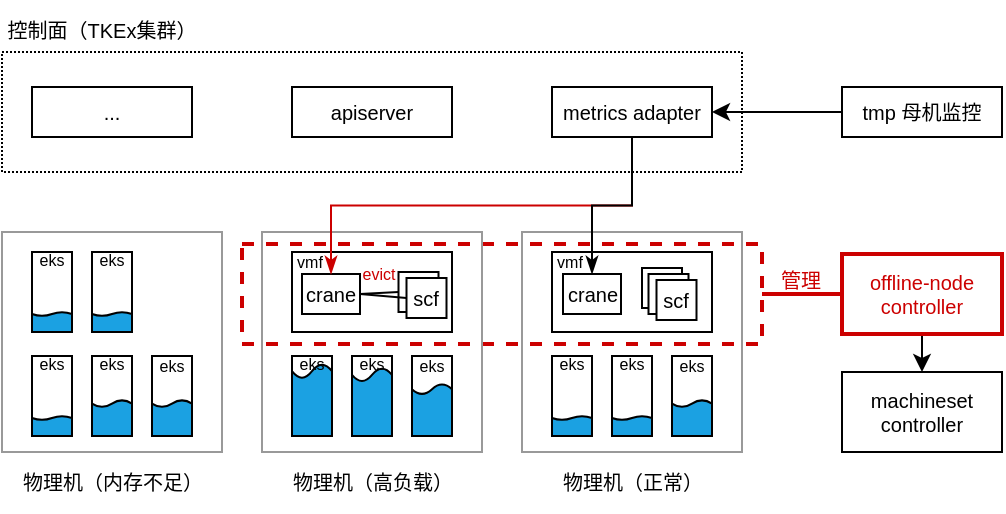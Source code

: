 <mxfile version="24.2.5" type="github">
  <diagram name="第 1 页" id="zitSXmNSvfHHyf0LkOl1">
    <mxGraphModel dx="731" dy="429" grid="0" gridSize="10" guides="1" tooltips="1" connect="1" arrows="1" fold="1" page="1" pageScale="1" pageWidth="827" pageHeight="1169" math="0" shadow="0">
      <root>
        <mxCell id="0" />
        <mxCell id="1" parent="0" />
        <mxCell id="dqSeUdwMj79d5CSX7N9E-89" value="" style="rounded=0;whiteSpace=wrap;html=1;fillColor=none;strokeColor=#CC0000;dashed=1;strokeWidth=2;" vertex="1" parent="1">
          <mxGeometry x="220" y="296" width="260" height="50" as="geometry" />
        </mxCell>
        <mxCell id="dqSeUdwMj79d5CSX7N9E-10" value="" style="rounded=0;whiteSpace=wrap;html=1;fillColor=none;strokeWidth=1;strokeColor=#999999;" vertex="1" parent="1">
          <mxGeometry x="360" y="290" width="110" height="110" as="geometry" />
        </mxCell>
        <mxCell id="dqSeUdwMj79d5CSX7N9E-1" value="" style="rounded=0;whiteSpace=wrap;html=1;dashed=1;dashPattern=1 1;" vertex="1" parent="1">
          <mxGeometry x="100" y="200" width="370" height="60" as="geometry" />
        </mxCell>
        <mxCell id="dqSeUdwMj79d5CSX7N9E-7" value="apiserver" style="whiteSpace=wrap;html=1;fontSize=10;" vertex="1" parent="1">
          <mxGeometry x="245" y="217.5" width="80" height="25" as="geometry" />
        </mxCell>
        <mxCell id="dqSeUdwMj79d5CSX7N9E-8" value="" style="rounded=0;whiteSpace=wrap;html=1;" vertex="1" parent="1">
          <mxGeometry x="375" y="352" width="20" height="40" as="geometry" />
        </mxCell>
        <mxCell id="dqSeUdwMj79d5CSX7N9E-9" value="" style="shape=document;whiteSpace=wrap;html=1;boundedLbl=1;rotation=-180;fillColor=#1ba1e2;fontColor=#ffffff;strokeColor=#000000;size=0.2;" vertex="1" parent="1">
          <mxGeometry x="375" y="382" width="20" height="10" as="geometry" />
        </mxCell>
        <mxCell id="dqSeUdwMj79d5CSX7N9E-24" value="" style="rounded=0;whiteSpace=wrap;html=1;" vertex="1" parent="1">
          <mxGeometry x="405" y="352" width="20" height="40" as="geometry" />
        </mxCell>
        <mxCell id="dqSeUdwMj79d5CSX7N9E-25" value="" style="shape=document;whiteSpace=wrap;html=1;boundedLbl=1;rotation=-180;fillColor=#1ba1e2;fontColor=#ffffff;strokeColor=#000000;size=0.2;" vertex="1" parent="1">
          <mxGeometry x="405" y="382" width="20" height="10" as="geometry" />
        </mxCell>
        <mxCell id="dqSeUdwMj79d5CSX7N9E-26" value="" style="rounded=0;whiteSpace=wrap;html=1;" vertex="1" parent="1">
          <mxGeometry x="435" y="352" width="20" height="40" as="geometry" />
        </mxCell>
        <mxCell id="dqSeUdwMj79d5CSX7N9E-27" value="" style="shape=document;whiteSpace=wrap;html=1;boundedLbl=1;rotation=-180;fillColor=#1ba1e2;fontColor=#ffffff;strokeColor=#000000;size=0.2;" vertex="1" parent="1">
          <mxGeometry x="435" y="374" width="20" height="18" as="geometry" />
        </mxCell>
        <mxCell id="dqSeUdwMj79d5CSX7N9E-35" value="" style="rounded=0;whiteSpace=wrap;html=1;strokeWidth=1;" vertex="1" parent="1">
          <mxGeometry x="375" y="300" width="80" height="40" as="geometry" />
        </mxCell>
        <mxCell id="dqSeUdwMj79d5CSX7N9E-36" value="eks" style="text;html=1;align=center;verticalAlign=middle;whiteSpace=wrap;rounded=0;fontSize=8;" vertex="1" parent="1">
          <mxGeometry x="375" y="349" width="20" height="14" as="geometry" />
        </mxCell>
        <mxCell id="dqSeUdwMj79d5CSX7N9E-38" value="eks" style="text;html=1;align=center;verticalAlign=middle;whiteSpace=wrap;rounded=0;fontSize=8;" vertex="1" parent="1">
          <mxGeometry x="405" y="349" width="20" height="14" as="geometry" />
        </mxCell>
        <mxCell id="dqSeUdwMj79d5CSX7N9E-39" value="eks" style="text;html=1;align=center;verticalAlign=middle;whiteSpace=wrap;rounded=0;fontSize=8;" vertex="1" parent="1">
          <mxGeometry x="435" y="350" width="20" height="14" as="geometry" />
        </mxCell>
        <mxCell id="dqSeUdwMj79d5CSX7N9E-40" value="物理机（正常）" style="text;html=1;align=center;verticalAlign=middle;whiteSpace=wrap;rounded=0;fontSize=10;" vertex="1" parent="1">
          <mxGeometry x="377.5" y="400" width="75" height="30" as="geometry" />
        </mxCell>
        <mxCell id="dqSeUdwMj79d5CSX7N9E-41" value="" style="rounded=0;whiteSpace=wrap;html=1;fillColor=none;strokeWidth=1;strokeColor=#999999;" vertex="1" parent="1">
          <mxGeometry x="230" y="290" width="110" height="110" as="geometry" />
        </mxCell>
        <mxCell id="dqSeUdwMj79d5CSX7N9E-42" value="" style="rounded=0;whiteSpace=wrap;html=1;" vertex="1" parent="1">
          <mxGeometry x="245" y="352" width="20" height="40" as="geometry" />
        </mxCell>
        <mxCell id="dqSeUdwMj79d5CSX7N9E-43" value="" style="shape=document;whiteSpace=wrap;html=1;boundedLbl=1;rotation=-180;fillColor=#1ba1e2;fontColor=#ffffff;strokeColor=#000000;size=0.2;" vertex="1" parent="1">
          <mxGeometry x="245" y="356" width="20" height="36" as="geometry" />
        </mxCell>
        <mxCell id="dqSeUdwMj79d5CSX7N9E-44" value="" style="rounded=0;whiteSpace=wrap;html=1;" vertex="1" parent="1">
          <mxGeometry x="275" y="352" width="20" height="40" as="geometry" />
        </mxCell>
        <mxCell id="dqSeUdwMj79d5CSX7N9E-45" value="" style="shape=document;whiteSpace=wrap;html=1;boundedLbl=1;rotation=-180;fillColor=#1ba1e2;fontColor=#ffffff;strokeColor=#000000;size=0.2;" vertex="1" parent="1">
          <mxGeometry x="275" y="358" width="20" height="34" as="geometry" />
        </mxCell>
        <mxCell id="dqSeUdwMj79d5CSX7N9E-46" value="" style="rounded=0;whiteSpace=wrap;html=1;" vertex="1" parent="1">
          <mxGeometry x="305" y="352" width="20" height="40" as="geometry" />
        </mxCell>
        <mxCell id="dqSeUdwMj79d5CSX7N9E-47" value="" style="shape=document;whiteSpace=wrap;html=1;boundedLbl=1;rotation=-180;fillColor=#1ba1e2;fontColor=#ffffff;strokeColor=#000000;size=0.2;" vertex="1" parent="1">
          <mxGeometry x="305" y="366" width="20" height="26" as="geometry" />
        </mxCell>
        <mxCell id="dqSeUdwMj79d5CSX7N9E-48" value="" style="rounded=0;whiteSpace=wrap;html=1;" vertex="1" parent="1">
          <mxGeometry x="245" y="300" width="80" height="40" as="geometry" />
        </mxCell>
        <mxCell id="dqSeUdwMj79d5CSX7N9E-49" value="eks" style="text;html=1;align=center;verticalAlign=middle;whiteSpace=wrap;rounded=0;fontSize=8;" vertex="1" parent="1">
          <mxGeometry x="245" y="349" width="20" height="14" as="geometry" />
        </mxCell>
        <mxCell id="dqSeUdwMj79d5CSX7N9E-50" value="eks" style="text;html=1;align=center;verticalAlign=middle;whiteSpace=wrap;rounded=0;fontSize=8;" vertex="1" parent="1">
          <mxGeometry x="275" y="349" width="20" height="14" as="geometry" />
        </mxCell>
        <mxCell id="dqSeUdwMj79d5CSX7N9E-51" value="eks" style="text;html=1;align=center;verticalAlign=middle;whiteSpace=wrap;rounded=0;fontSize=8;" vertex="1" parent="1">
          <mxGeometry x="305" y="350" width="20" height="14" as="geometry" />
        </mxCell>
        <mxCell id="dqSeUdwMj79d5CSX7N9E-52" value="物理机（高负载）" style="text;html=1;align=center;verticalAlign=middle;whiteSpace=wrap;rounded=0;fontSize=10;" vertex="1" parent="1">
          <mxGeometry x="233.75" y="400" width="102.5" height="30" as="geometry" />
        </mxCell>
        <mxCell id="dqSeUdwMj79d5CSX7N9E-53" value="" style="rounded=0;whiteSpace=wrap;html=1;strokeWidth=1;strokeColor=#999999;" vertex="1" parent="1">
          <mxGeometry x="100" y="290" width="110" height="110" as="geometry" />
        </mxCell>
        <mxCell id="dqSeUdwMj79d5CSX7N9E-54" value="" style="rounded=0;whiteSpace=wrap;html=1;" vertex="1" parent="1">
          <mxGeometry x="115" y="352" width="20" height="40" as="geometry" />
        </mxCell>
        <mxCell id="dqSeUdwMj79d5CSX7N9E-55" value="" style="shape=document;whiteSpace=wrap;html=1;boundedLbl=1;rotation=-180;fillColor=#1ba1e2;fontColor=#ffffff;strokeColor=#000000;size=0.2;" vertex="1" parent="1">
          <mxGeometry x="115" y="382" width="20" height="10" as="geometry" />
        </mxCell>
        <mxCell id="dqSeUdwMj79d5CSX7N9E-56" value="" style="rounded=0;whiteSpace=wrap;html=1;" vertex="1" parent="1">
          <mxGeometry x="145" y="352" width="20" height="40" as="geometry" />
        </mxCell>
        <mxCell id="dqSeUdwMj79d5CSX7N9E-57" value="" style="shape=document;whiteSpace=wrap;html=1;boundedLbl=1;rotation=-180;fillColor=#1ba1e2;fontColor=#ffffff;strokeColor=#000000;size=0.2;" vertex="1" parent="1">
          <mxGeometry x="145" y="374" width="20" height="18" as="geometry" />
        </mxCell>
        <mxCell id="dqSeUdwMj79d5CSX7N9E-58" value="" style="rounded=0;whiteSpace=wrap;html=1;" vertex="1" parent="1">
          <mxGeometry x="175" y="352" width="20" height="40" as="geometry" />
        </mxCell>
        <mxCell id="dqSeUdwMj79d5CSX7N9E-59" value="" style="shape=document;whiteSpace=wrap;html=1;boundedLbl=1;rotation=-180;fillColor=#1ba1e2;fontColor=#ffffff;strokeColor=#000000;size=0.2;" vertex="1" parent="1">
          <mxGeometry x="175" y="374" width="20" height="18" as="geometry" />
        </mxCell>
        <mxCell id="dqSeUdwMj79d5CSX7N9E-61" value="eks" style="text;html=1;align=center;verticalAlign=middle;whiteSpace=wrap;rounded=0;fontSize=8;" vertex="1" parent="1">
          <mxGeometry x="115" y="349" width="20" height="14" as="geometry" />
        </mxCell>
        <mxCell id="dqSeUdwMj79d5CSX7N9E-62" value="eks" style="text;html=1;align=center;verticalAlign=middle;whiteSpace=wrap;rounded=0;fontSize=8;" vertex="1" parent="1">
          <mxGeometry x="145" y="349" width="20" height="14" as="geometry" />
        </mxCell>
        <mxCell id="dqSeUdwMj79d5CSX7N9E-63" value="eks" style="text;html=1;align=center;verticalAlign=middle;whiteSpace=wrap;rounded=0;fontSize=8;" vertex="1" parent="1">
          <mxGeometry x="175" y="350" width="20" height="14" as="geometry" />
        </mxCell>
        <mxCell id="dqSeUdwMj79d5CSX7N9E-64" value="物理机（内存不足）" style="text;html=1;align=center;verticalAlign=middle;whiteSpace=wrap;rounded=0;fontSize=10;" vertex="1" parent="1">
          <mxGeometry x="108.75" y="400" width="92.5" height="30" as="geometry" />
        </mxCell>
        <mxCell id="dqSeUdwMj79d5CSX7N9E-65" value="" style="rounded=0;whiteSpace=wrap;html=1;" vertex="1" parent="1">
          <mxGeometry x="115" y="300" width="20" height="40" as="geometry" />
        </mxCell>
        <mxCell id="dqSeUdwMj79d5CSX7N9E-66" value="eks" style="text;html=1;align=center;verticalAlign=middle;whiteSpace=wrap;rounded=0;fontSize=8;" vertex="1" parent="1">
          <mxGeometry x="115" y="297" width="20" height="14" as="geometry" />
        </mxCell>
        <mxCell id="dqSeUdwMj79d5CSX7N9E-67" value="" style="shape=document;whiteSpace=wrap;html=1;boundedLbl=1;rotation=-180;fillColor=#1ba1e2;fontColor=#ffffff;strokeColor=#000000;size=0.2;" vertex="1" parent="1">
          <mxGeometry x="115" y="330" width="20" height="10" as="geometry" />
        </mxCell>
        <mxCell id="dqSeUdwMj79d5CSX7N9E-68" value="crane" style="rounded=0;whiteSpace=wrap;html=1;fontSize=10;" vertex="1" parent="1">
          <mxGeometry x="250" y="311" width="29" height="20" as="geometry" />
        </mxCell>
        <mxCell id="dqSeUdwMj79d5CSX7N9E-74" value="" style="rounded=0;whiteSpace=wrap;html=1;fontSize=10;" vertex="1" parent="1">
          <mxGeometry x="298.25" y="310" width="20" height="20" as="geometry" />
        </mxCell>
        <mxCell id="dqSeUdwMj79d5CSX7N9E-73" value="scf" style="rounded=0;whiteSpace=wrap;html=1;fontSize=10;" vertex="1" parent="1">
          <mxGeometry x="302.25" y="313" width="20" height="20" as="geometry" />
        </mxCell>
        <mxCell id="dqSeUdwMj79d5CSX7N9E-75" value="" style="rounded=0;whiteSpace=wrap;html=1;" vertex="1" parent="1">
          <mxGeometry x="145" y="300" width="20" height="40" as="geometry" />
        </mxCell>
        <mxCell id="dqSeUdwMj79d5CSX7N9E-76" value="eks" style="text;html=1;align=center;verticalAlign=middle;whiteSpace=wrap;rounded=0;fontSize=8;" vertex="1" parent="1">
          <mxGeometry x="145" y="297" width="20" height="14" as="geometry" />
        </mxCell>
        <mxCell id="dqSeUdwMj79d5CSX7N9E-77" value="" style="shape=document;whiteSpace=wrap;html=1;boundedLbl=1;rotation=-180;fillColor=#1ba1e2;fontColor=#ffffff;strokeColor=#000000;size=0.2;" vertex="1" parent="1">
          <mxGeometry x="145" y="330" width="20" height="10" as="geometry" />
        </mxCell>
        <mxCell id="dqSeUdwMj79d5CSX7N9E-78" value="crane" style="rounded=0;whiteSpace=wrap;html=1;fontSize=10;" vertex="1" parent="1">
          <mxGeometry x="380.5" y="311" width="29" height="20" as="geometry" />
        </mxCell>
        <mxCell id="dqSeUdwMj79d5CSX7N9E-79" value="" style="rounded=0;whiteSpace=wrap;html=1;fontSize=10;" vertex="1" parent="1">
          <mxGeometry x="420" y="308" width="20" height="20" as="geometry" />
        </mxCell>
        <mxCell id="dqSeUdwMj79d5CSX7N9E-80" value="" style="rounded=0;whiteSpace=wrap;html=1;fontSize=10;" vertex="1" parent="1">
          <mxGeometry x="423.25" y="311" width="20" height="20" as="geometry" />
        </mxCell>
        <mxCell id="dqSeUdwMj79d5CSX7N9E-81" value="scf" style="rounded=0;whiteSpace=wrap;html=1;fontSize=10;" vertex="1" parent="1">
          <mxGeometry x="427.25" y="314" width="20" height="20" as="geometry" />
        </mxCell>
        <mxCell id="dqSeUdwMj79d5CSX7N9E-82" value="控制面（TKEx集群）" style="text;html=1;align=center;verticalAlign=middle;whiteSpace=wrap;rounded=0;fontSize=10;" vertex="1" parent="1">
          <mxGeometry x="100" y="174" width="100" height="30" as="geometry" />
        </mxCell>
        <mxCell id="dqSeUdwMj79d5CSX7N9E-104" style="edgeStyle=orthogonalEdgeStyle;rounded=0;orthogonalLoop=1;jettySize=auto;html=1;exitX=1;exitY=0.5;exitDx=0;exitDy=0;entryX=0;entryY=0.5;entryDx=0;entryDy=0;startArrow=classic;startFill=1;endArrow=none;endFill=0;" edge="1" parent="1" source="dqSeUdwMj79d5CSX7N9E-83" target="dqSeUdwMj79d5CSX7N9E-103">
          <mxGeometry relative="1" as="geometry" />
        </mxCell>
        <mxCell id="dqSeUdwMj79d5CSX7N9E-107" style="edgeStyle=orthogonalEdgeStyle;rounded=0;orthogonalLoop=1;jettySize=auto;html=1;exitX=0.5;exitY=1;exitDx=0;exitDy=0;entryX=0.5;entryY=0;entryDx=0;entryDy=0;endArrow=classicThin;endFill=1;strokeColor=#CC0000;" edge="1" parent="1" source="dqSeUdwMj79d5CSX7N9E-83" target="dqSeUdwMj79d5CSX7N9E-68">
          <mxGeometry relative="1" as="geometry" />
        </mxCell>
        <mxCell id="dqSeUdwMj79d5CSX7N9E-83" value="metrics adapter" style="whiteSpace=wrap;html=1;fontSize=10;" vertex="1" parent="1">
          <mxGeometry x="375" y="217.5" width="80" height="25" as="geometry" />
        </mxCell>
        <mxCell id="dqSeUdwMj79d5CSX7N9E-85" value="..." style="whiteSpace=wrap;html=1;fontSize=10;" vertex="1" parent="1">
          <mxGeometry x="115" y="217.5" width="80" height="25" as="geometry" />
        </mxCell>
        <mxCell id="dqSeUdwMj79d5CSX7N9E-95" style="edgeStyle=orthogonalEdgeStyle;rounded=0;orthogonalLoop=1;jettySize=auto;html=1;exitX=0.5;exitY=1;exitDx=0;exitDy=0;entryX=0.5;entryY=0;entryDx=0;entryDy=0;" edge="1" parent="1" source="dqSeUdwMj79d5CSX7N9E-86" target="dqSeUdwMj79d5CSX7N9E-87">
          <mxGeometry relative="1" as="geometry" />
        </mxCell>
        <mxCell id="dqSeUdwMj79d5CSX7N9E-86" value="offline-node&lt;br&gt;controller" style="whiteSpace=wrap;html=1;fontSize=10;strokeColor=#CC0000;strokeWidth=2;fontColor=#CC0000;" vertex="1" parent="1">
          <mxGeometry x="520" y="301" width="80" height="40" as="geometry" />
        </mxCell>
        <mxCell id="dqSeUdwMj79d5CSX7N9E-87" value="machineset&lt;br&gt;controller" style="whiteSpace=wrap;html=1;fontSize=10;" vertex="1" parent="1">
          <mxGeometry x="520" y="360" width="80" height="40" as="geometry" />
        </mxCell>
        <mxCell id="dqSeUdwMj79d5CSX7N9E-91" style="rounded=0;orthogonalLoop=1;jettySize=auto;html=1;exitX=1;exitY=0.5;exitDx=0;exitDy=0;entryX=0;entryY=0.5;entryDx=0;entryDy=0;endArrow=none;endFill=0;strokeWidth=2;strokeColor=#CC0000;" edge="1" parent="1" source="dqSeUdwMj79d5CSX7N9E-89" target="dqSeUdwMj79d5CSX7N9E-86">
          <mxGeometry relative="1" as="geometry" />
        </mxCell>
        <mxCell id="dqSeUdwMj79d5CSX7N9E-93" value="vmf" style="text;html=1;align=center;verticalAlign=middle;whiteSpace=wrap;rounded=0;fontSize=8;" vertex="1" parent="1">
          <mxGeometry x="374" y="298" width="20" height="14" as="geometry" />
        </mxCell>
        <mxCell id="dqSeUdwMj79d5CSX7N9E-94" value="vmf" style="text;html=1;align=center;verticalAlign=middle;whiteSpace=wrap;rounded=0;fontSize=8;" vertex="1" parent="1">
          <mxGeometry x="244" y="298" width="20" height="14" as="geometry" />
        </mxCell>
        <mxCell id="dqSeUdwMj79d5CSX7N9E-103" value="tmp 母机监控" style="whiteSpace=wrap;html=1;fontSize=10;" vertex="1" parent="1">
          <mxGeometry x="520" y="217.5" width="80" height="25" as="geometry" />
        </mxCell>
        <mxCell id="dqSeUdwMj79d5CSX7N9E-108" value="管理" style="text;html=1;align=center;verticalAlign=middle;resizable=0;points=[];autosize=1;strokeColor=none;fillColor=none;fontSize=10;fontColor=#CC0000;" vertex="1" parent="1">
          <mxGeometry x="480" y="302" width="38" height="24" as="geometry" />
        </mxCell>
        <mxCell id="dqSeUdwMj79d5CSX7N9E-214" value="" style="endArrow=none;html=1;rounded=0;exitX=1;exitY=0.5;exitDx=0;exitDy=0;entryX=0;entryY=0.5;entryDx=0;entryDy=0;" edge="1" parent="1" source="dqSeUdwMj79d5CSX7N9E-68" target="dqSeUdwMj79d5CSX7N9E-74">
          <mxGeometry width="50" height="50" relative="1" as="geometry">
            <mxPoint x="288" y="326" as="sourcePoint" />
            <mxPoint x="338" y="276" as="targetPoint" />
          </mxGeometry>
        </mxCell>
        <mxCell id="dqSeUdwMj79d5CSX7N9E-215" value="" style="endArrow=none;html=1;rounded=0;exitX=1;exitY=0.5;exitDx=0;exitDy=0;entryX=0;entryY=0.5;entryDx=0;entryDy=0;" edge="1" parent="1" source="dqSeUdwMj79d5CSX7N9E-68" target="dqSeUdwMj79d5CSX7N9E-73">
          <mxGeometry width="50" height="50" relative="1" as="geometry">
            <mxPoint x="291" y="331" as="sourcePoint" />
            <mxPoint x="305" y="330" as="targetPoint" />
          </mxGeometry>
        </mxCell>
        <mxCell id="dqSeUdwMj79d5CSX7N9E-216" value="evict" style="text;html=1;align=center;verticalAlign=middle;resizable=0;points=[];autosize=1;strokeColor=none;fillColor=none;fontSize=8;fontColor=#CC0000;" vertex="1" parent="1">
          <mxGeometry x="271" y="300" width="34" height="22" as="geometry" />
        </mxCell>
        <mxCell id="dqSeUdwMj79d5CSX7N9E-105" style="edgeStyle=orthogonalEdgeStyle;rounded=0;orthogonalLoop=1;jettySize=auto;html=1;exitX=0.5;exitY=1;exitDx=0;exitDy=0;endArrow=classicThin;endFill=1;" edge="1" parent="1" source="dqSeUdwMj79d5CSX7N9E-83" target="dqSeUdwMj79d5CSX7N9E-78">
          <mxGeometry relative="1" as="geometry" />
        </mxCell>
      </root>
    </mxGraphModel>
  </diagram>
</mxfile>
